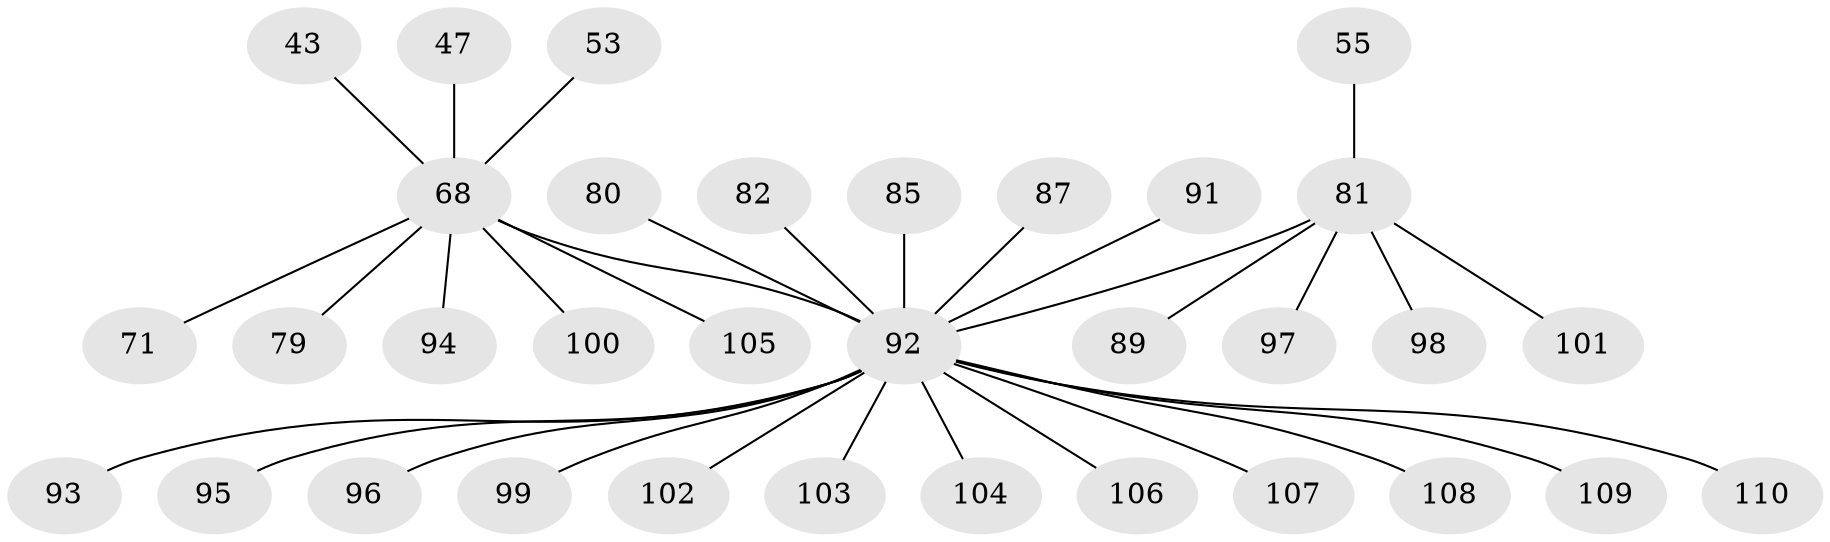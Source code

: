 // original degree distribution, {12: 0.00909090909090909, 5: 0.00909090909090909, 17: 0.00909090909090909, 19: 0.00909090909090909, 8: 0.00909090909090909, 2: 0.19090909090909092, 3: 0.11818181818181818, 10: 0.00909090909090909, 1: 0.5818181818181818, 4: 0.03636363636363636, 6: 0.01818181818181818}
// Generated by graph-tools (version 1.1) at 2025/50/03/04/25 21:50:47]
// undirected, 33 vertices, 32 edges
graph export_dot {
graph [start="1"]
  node [color=gray90,style=filled];
  43;
  47;
  53;
  55;
  68 [super="+38+59+40"];
  71;
  79;
  80;
  81 [super="+69+22+31"];
  82 [super="+74"];
  85 [super="+83"];
  87;
  89;
  91;
  92 [super="+75+88+66+67+70+73+77+78"];
  93;
  94;
  95 [super="+7"];
  96;
  97;
  98 [super="+50"];
  99;
  100;
  101;
  102 [super="+90"];
  103 [super="+86"];
  104;
  105;
  106 [super="+10"];
  107 [super="+42"];
  108;
  109;
  110;
  43 -- 68;
  47 -- 68;
  53 -- 68;
  55 -- 81;
  68 -- 92 [weight=6];
  68 -- 100;
  68 -- 71;
  68 -- 105;
  68 -- 79;
  68 -- 94;
  80 -- 92;
  81 -- 97;
  81 -- 101;
  81 -- 89;
  81 -- 98;
  81 -- 92 [weight=6];
  82 -- 92 [weight=2];
  85 -- 92;
  87 -- 92;
  91 -- 92;
  92 -- 93;
  92 -- 95;
  92 -- 96;
  92 -- 99;
  92 -- 102;
  92 -- 103;
  92 -- 104;
  92 -- 106;
  92 -- 107;
  92 -- 108;
  92 -- 109;
  92 -- 110;
}
